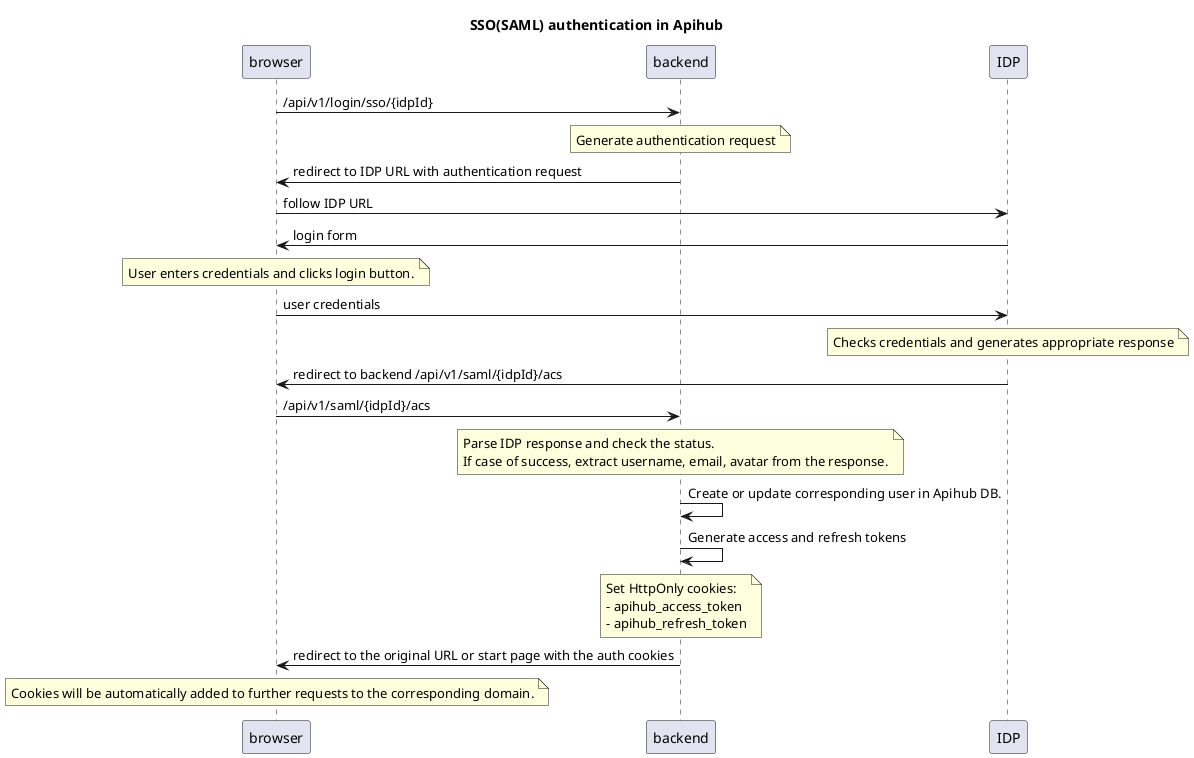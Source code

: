 @startuml

title SSO(SAML) authentication in Apihub

participant browser

participant backend
participant IDP

browser -> backend: /api/v1/login/sso/{idpId}
note over backend
Generate authentication request
end note
backend -> browser: redirect to IDP URL with authentication request
browser -> IDP: follow IDP URL
IDP-> browser: login form

note over browser
User enters credentials and clicks login button.
end note
browser -> IDP: user credentials

note over IDP
Checks credentials and generates appropriate response
end note
IDP -> browser: redirect to backend /api/v1/saml/{idpId}/acs
browser -> backend: /api/v1/saml/{idpId}/acs
note over backend
Parse IDP response and check the status.
If case of success, extract username, email, avatar from the response.
end note
backend -> backend: Create or update corresponding user in Apihub DB.
backend -> backend: Generate access and refresh tokens

note over backend
Set HttpOnly cookies:
- apihub_access_token
- apihub_refresh_token
end note
backend -> browser: redirect to the original URL or start page with the auth cookies

note over browser
Cookies will be automatically added to further requests to the corresponding domain.
end note

@enduml
